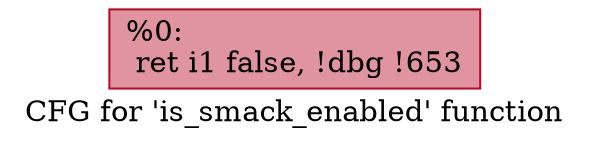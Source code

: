 digraph "CFG for 'is_smack_enabled' function" {
	label="CFG for 'is_smack_enabled' function";

	Node0x2597850 [shape=record,color="#b70d28ff", style=filled, fillcolor="#b70d2870",label="{%0:\l  ret i1 false, !dbg !653\l}"];
}
